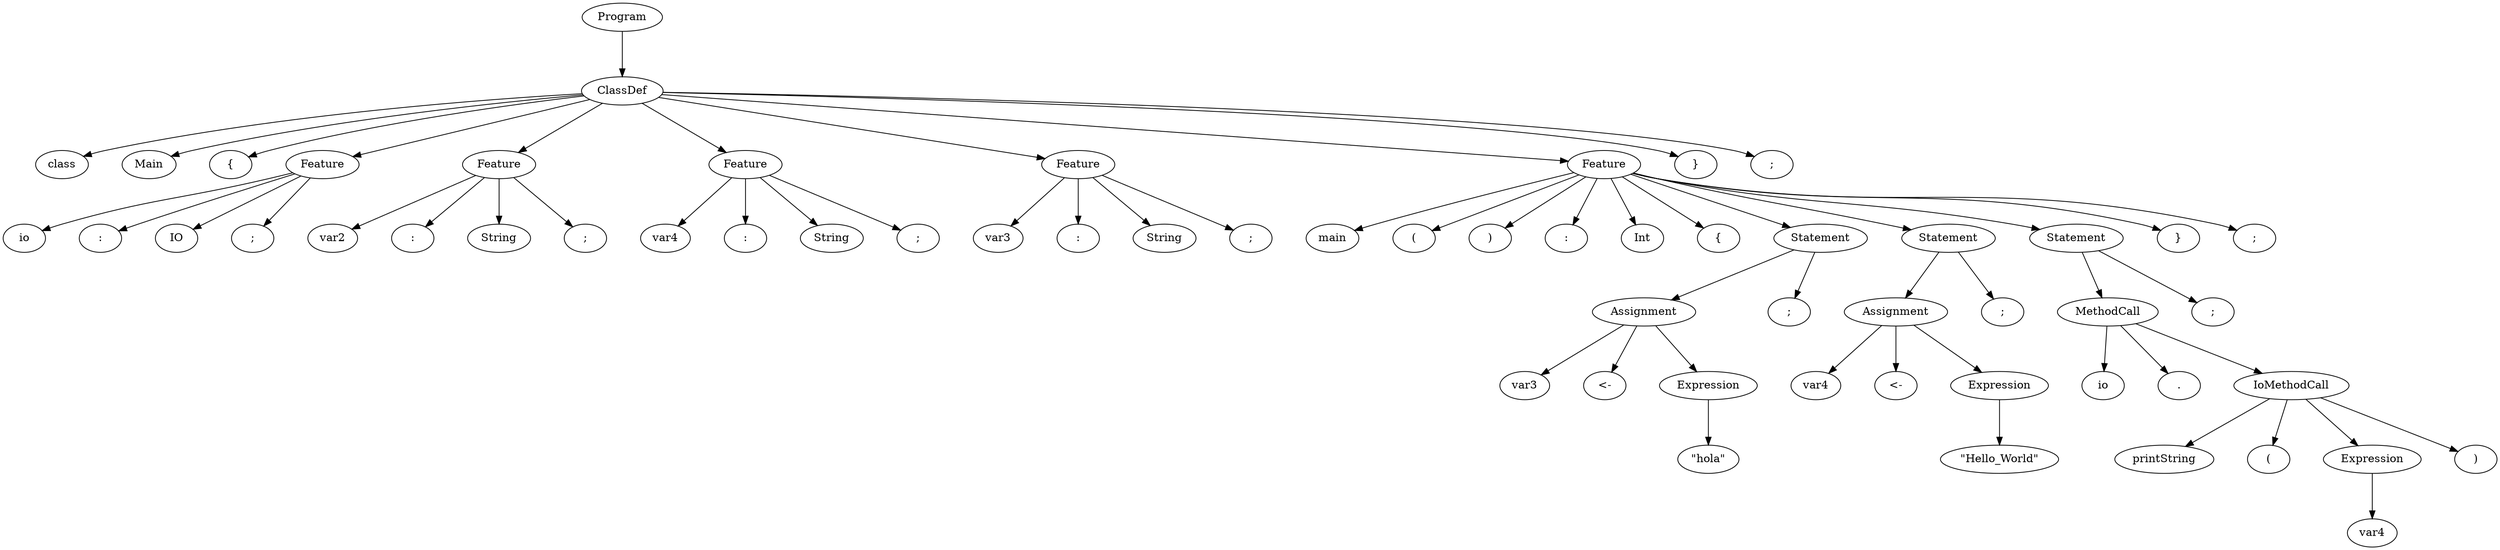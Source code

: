 digraph tree {
rankdir=TB;
nodesep=0.6;
ranksep=0.8;
    "Program_2840395445632" [label="Program"];
    "ClassDef_2840395446976" [label="ClassDef"];
    "class_2840420567296" [label="class"];
    "Main_2840420567680" [label="Main"];
    "{_2840420567808" [label="{"];
    "Feature_2840395447088" [label="Feature"];
    "io_2840420568320" [label="io"];
    ":_2840420601920" [label=":"];
    "IO_2840420601984" [label="IO"];
    ";_2840420602048" [label=";"];
    "Feature_2840395447536" [label="Feature"];
    "var2_2840420568896" [label="var2"];
    ":_2840420602240" [label=":"];
    "String_2840420602304" [label="String"];
    ";_2840420602368" [label=";"];
    "Feature_2840395447648" [label="Feature"];
    "var4_2840420602432" [label="var4"];
    ":_2840420602560" [label=":"];
    "String_2840420602624" [label="String"];
    ";_2840420602688" [label=";"];
    "Feature_2840395447760" [label="Feature"];
    "var3_2840420602752" [label="var3"];
    ":_2840420602880" [label=":"];
    "String_2840420602944" [label="String"];
    ";_2840420603008" [label=";"];
    "Feature_2840395447872" [label="Feature"];
    "main_2840420603072" [label="main"];
    "(_2840420603136" [label="("];
    ")_2840420603392" [label=")"];
    ":_2840420603456" [label=":"];
    "Int_2840420603520" [label="Int"];
    "{_2840420603648" [label="{"];
    "Statement_2840395448096" [label="Statement"];
    "Assignment_2840420614432" [label="Assignment"];
    "var3_2840420603904" [label="var3"];
    "<-_2840420604800" [label="<-"];
    "Expression_2840420614544" [label="Expression"];
    "\\\"hola\\\"_2840420604928" [label="\"hola\""];
    ";_2840420631040" [label=";"];
    "Statement_2840420615104" [label="Statement"];
    "Assignment_2840420615216" [label="Assignment"];
    "var4_2840420632192" [label="var4"];
    "<-_2840420632256" [label="<-"];
    "Expression_2840420615328" [label="Expression"];
    "\\\"Hello_World\\\"_2840420632320" [label="\"Hello_World\""];
    ";_2840420632384" [label=";"];
    "Statement_2840420615440" [label="Statement"];
    "MethodCall_2840420615664" [label="MethodCall"];
    "io_2840420603584" [label="io"];
    "._2840420632448" [label="."];
    "IoMethodCall_2840420615776" [label="IoMethodCall"];
    "printString_2840420632576" [label="printString"];
    "(_2840420632640" [label="("];
    "Expression_2840420615888" [label="Expression"];
    "var4_2840420632832" [label="var4"];
    ")_2840420632960" [label=")"];
    ";_2840420632896" [label=";"];
    "}_2840420633856" [label="}"];
    ";_2840420633920" [label=";"];
    "}_2840420633984" [label="}"];
    ";_2840420602176" [label=";"];
    "Program_2840395445632" -> "ClassDef_2840395446976";
    "ClassDef_2840395446976" -> "class_2840420567296";
    "ClassDef_2840395446976" -> "Main_2840420567680";
    "ClassDef_2840395446976" -> "{_2840420567808";
    "ClassDef_2840395446976" -> "Feature_2840395447088";
    "ClassDef_2840395446976" -> "Feature_2840395447536";
    "ClassDef_2840395446976" -> "Feature_2840395447648";
    "ClassDef_2840395446976" -> "Feature_2840395447760";
    "ClassDef_2840395446976" -> "Feature_2840395447872";
    "ClassDef_2840395446976" -> "}_2840420633984";
    "ClassDef_2840395446976" -> ";_2840420602176";
    "Feature_2840395447088" -> "io_2840420568320";
    "Feature_2840395447088" -> ":_2840420601920";
    "Feature_2840395447088" -> "IO_2840420601984";
    "Feature_2840395447088" -> ";_2840420602048";
    "Feature_2840395447536" -> "var2_2840420568896";
    "Feature_2840395447536" -> ":_2840420602240";
    "Feature_2840395447536" -> "String_2840420602304";
    "Feature_2840395447536" -> ";_2840420602368";
    "Feature_2840395447648" -> "var4_2840420602432";
    "Feature_2840395447648" -> ":_2840420602560";
    "Feature_2840395447648" -> "String_2840420602624";
    "Feature_2840395447648" -> ";_2840420602688";
    "Feature_2840395447760" -> "var3_2840420602752";
    "Feature_2840395447760" -> ":_2840420602880";
    "Feature_2840395447760" -> "String_2840420602944";
    "Feature_2840395447760" -> ";_2840420603008";
    "Feature_2840395447872" -> "main_2840420603072";
    "Feature_2840395447872" -> "(_2840420603136";
    "Feature_2840395447872" -> ")_2840420603392";
    "Feature_2840395447872" -> ":_2840420603456";
    "Feature_2840395447872" -> "Int_2840420603520";
    "Feature_2840395447872" -> "{_2840420603648";
    "Feature_2840395447872" -> "Statement_2840395448096";
    "Feature_2840395447872" -> "Statement_2840420615104";
    "Feature_2840395447872" -> "Statement_2840420615440";
    "Feature_2840395447872" -> "}_2840420633856";
    "Feature_2840395447872" -> ";_2840420633920";
    "Statement_2840395448096" -> "Assignment_2840420614432";
    "Statement_2840395448096" -> ";_2840420631040";
    "Assignment_2840420614432" -> "var3_2840420603904";
    "Assignment_2840420614432" -> "<-_2840420604800";
    "Assignment_2840420614432" -> "Expression_2840420614544";
    "Expression_2840420614544" -> "\\\"hola\\\"_2840420604928";
    "Statement_2840420615104" -> "Assignment_2840420615216";
    "Statement_2840420615104" -> ";_2840420632384";
    "Assignment_2840420615216" -> "var4_2840420632192";
    "Assignment_2840420615216" -> "<-_2840420632256";
    "Assignment_2840420615216" -> "Expression_2840420615328";
    "Expression_2840420615328" -> "\\\"Hello_World\\\"_2840420632320";
    "Statement_2840420615440" -> "MethodCall_2840420615664";
    "Statement_2840420615440" -> ";_2840420632896";
    "MethodCall_2840420615664" -> "io_2840420603584";
    "MethodCall_2840420615664" -> "._2840420632448";
    "MethodCall_2840420615664" -> "IoMethodCall_2840420615776";
    "IoMethodCall_2840420615776" -> "printString_2840420632576";
    "IoMethodCall_2840420615776" -> "(_2840420632640";
    "IoMethodCall_2840420615776" -> "Expression_2840420615888";
    "IoMethodCall_2840420615776" -> ")_2840420632960";
    "Expression_2840420615888" -> "var4_2840420632832";
}
